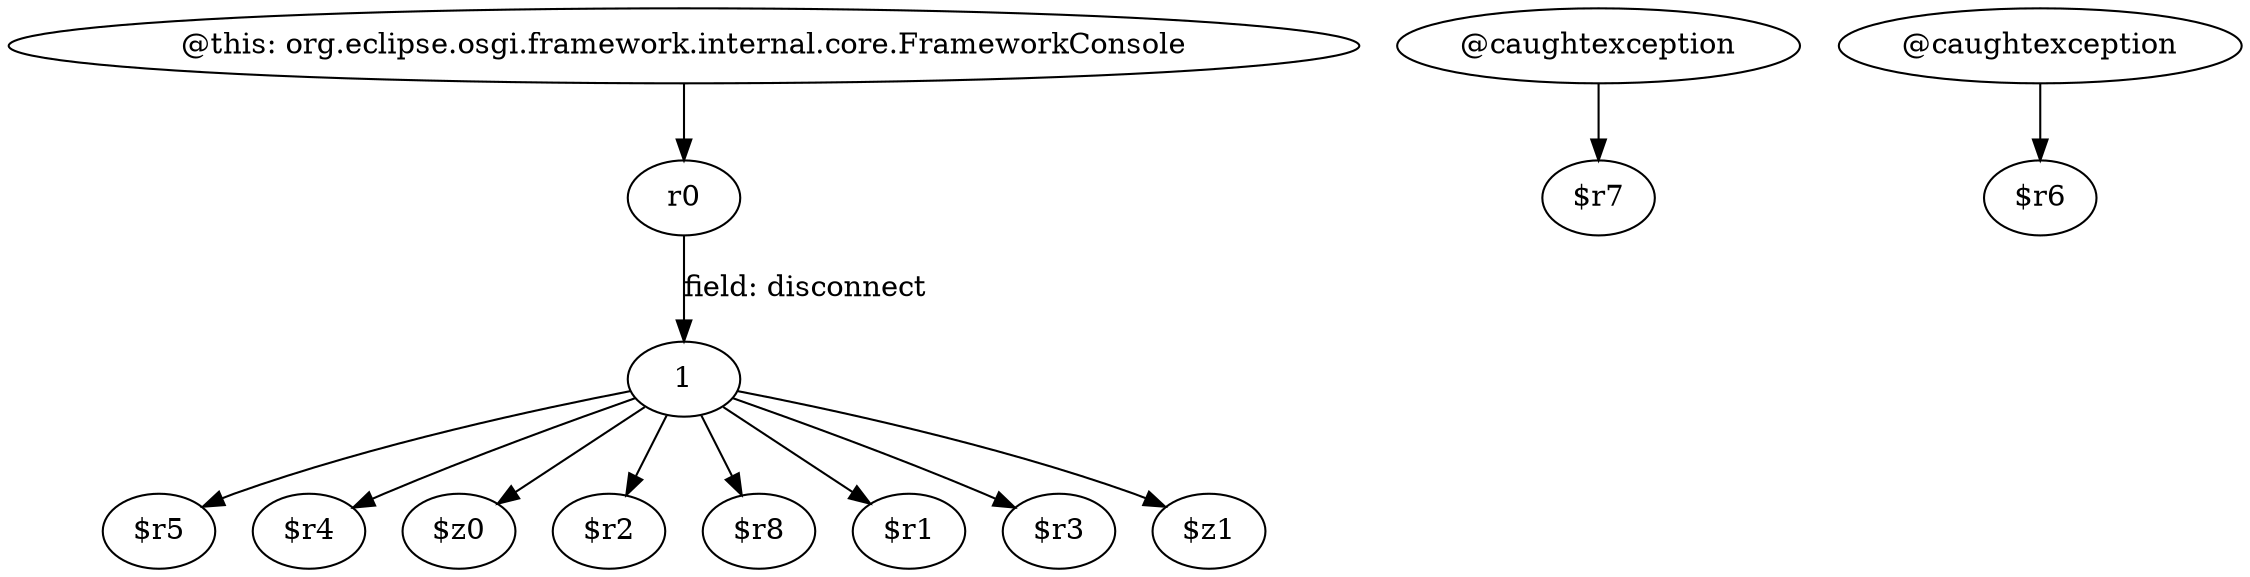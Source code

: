 digraph g {
0[label="@this: org.eclipse.osgi.framework.internal.core.FrameworkConsole"]
1[label="r0"]
0->1[label=""]
2[label="1"]
3[label="$r5"]
2->3[label=""]
4[label="$r4"]
2->4[label=""]
5[label="$z0"]
2->5[label=""]
1->2[label="field: disconnect"]
6[label="@caughtexception"]
7[label="$r7"]
6->7[label=""]
8[label="@caughtexception"]
9[label="$r6"]
8->9[label=""]
10[label="$r2"]
2->10[label=""]
11[label="$r8"]
2->11[label=""]
12[label="$r1"]
2->12[label=""]
13[label="$r3"]
2->13[label=""]
14[label="$z1"]
2->14[label=""]
}
